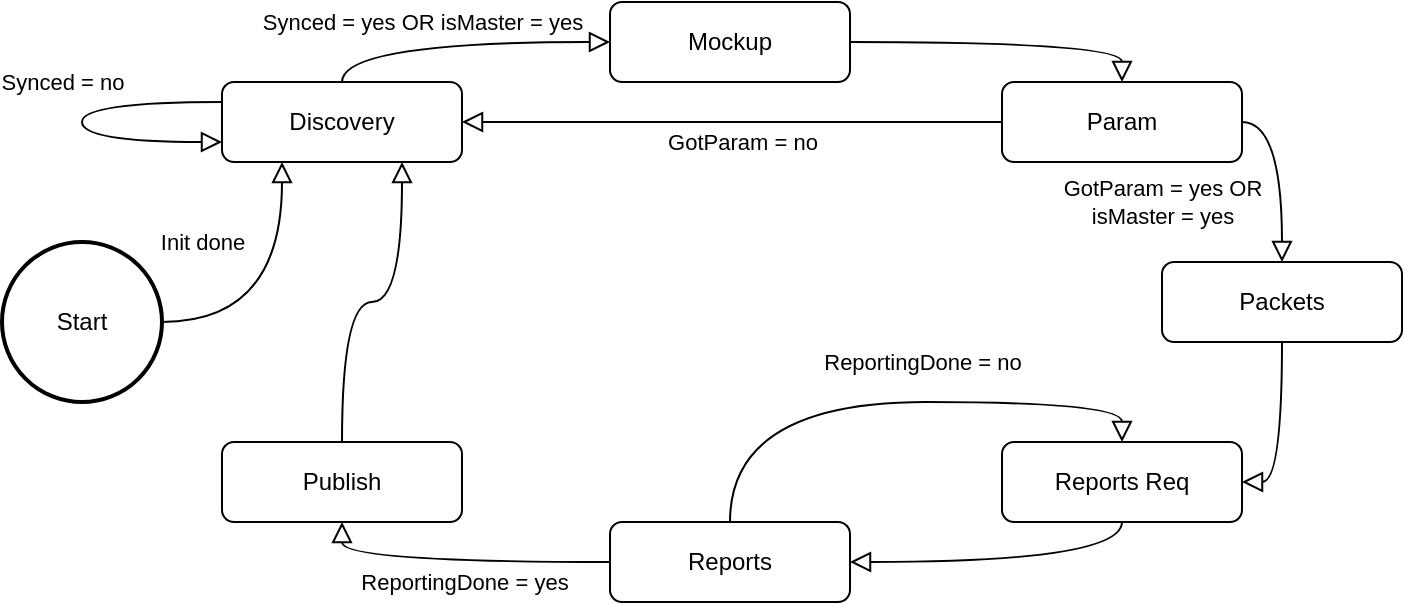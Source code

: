 <mxfile version="13.5.5" type="device"><diagram id="C5RBs43oDa-KdzZeNtuy" name="Page-1"><mxGraphModel dx="1422" dy="762" grid="1" gridSize="10" guides="1" tooltips="1" connect="1" arrows="1" fold="1" page="1" pageScale="1" pageWidth="827" pageHeight="1169" math="0" shadow="0"><root><mxCell id="WIyWlLk6GJQsqaUBKTNV-0"/><mxCell id="WIyWlLk6GJQsqaUBKTNV-1" parent="WIyWlLk6GJQsqaUBKTNV-0"/><mxCell id="WIyWlLk6GJQsqaUBKTNV-2" value="Synced = yes OR isMaster = yes" style="rounded=0;html=1;jettySize=auto;orthogonalLoop=1;fontSize=11;endArrow=block;endFill=0;endSize=8;strokeWidth=1;shadow=0;labelBackgroundColor=none;edgeStyle=orthogonalEdgeStyle;exitX=0.5;exitY=0;exitDx=0;exitDy=0;entryX=0;entryY=0.5;entryDx=0;entryDy=0;curved=1;" parent="WIyWlLk6GJQsqaUBKTNV-1" source="WIyWlLk6GJQsqaUBKTNV-3" target="Z0S7SkJ7eyEyNsbAAHIH-1" edge="1"><mxGeometry x="-0.221" y="10" relative="1" as="geometry"><mxPoint x="220" y="170" as="targetPoint"/><mxPoint as="offset"/></mxGeometry></mxCell><mxCell id="WIyWlLk6GJQsqaUBKTNV-3" value="Discovery" style="rounded=1;whiteSpace=wrap;html=1;fontSize=12;glass=0;strokeWidth=1;shadow=0;" parent="WIyWlLk6GJQsqaUBKTNV-1" vertex="1"><mxGeometry x="160" y="90" width="120" height="40" as="geometry"/></mxCell><mxCell id="Z0S7SkJ7eyEyNsbAAHIH-0" value="Start" style="strokeWidth=2;html=1;shape=mxgraph.flowchart.start_2;whiteSpace=wrap;" vertex="1" parent="WIyWlLk6GJQsqaUBKTNV-1"><mxGeometry x="50" y="170" width="80" height="80" as="geometry"/></mxCell><mxCell id="Z0S7SkJ7eyEyNsbAAHIH-1" value="Mockup" style="rounded=1;whiteSpace=wrap;html=1;fontSize=12;glass=0;strokeWidth=1;shadow=0;" vertex="1" parent="WIyWlLk6GJQsqaUBKTNV-1"><mxGeometry x="354" y="50" width="120" height="40" as="geometry"/></mxCell><mxCell id="Z0S7SkJ7eyEyNsbAAHIH-4" value="Param" style="rounded=1;whiteSpace=wrap;html=1;fontSize=12;glass=0;strokeWidth=1;shadow=0;" vertex="1" parent="WIyWlLk6GJQsqaUBKTNV-1"><mxGeometry x="550" y="90" width="120" height="40" as="geometry"/></mxCell><mxCell id="Z0S7SkJ7eyEyNsbAAHIH-6" value="Packets" style="rounded=1;whiteSpace=wrap;html=1;fontSize=12;glass=0;strokeWidth=1;shadow=0;" vertex="1" parent="WIyWlLk6GJQsqaUBKTNV-1"><mxGeometry x="630" y="180" width="120" height="40" as="geometry"/></mxCell><mxCell id="Z0S7SkJ7eyEyNsbAAHIH-8" value="Reports Req" style="rounded=1;whiteSpace=wrap;html=1;fontSize=12;glass=0;strokeWidth=1;shadow=0;" vertex="1" parent="WIyWlLk6GJQsqaUBKTNV-1"><mxGeometry x="550" y="270" width="120" height="40" as="geometry"/></mxCell><mxCell id="Z0S7SkJ7eyEyNsbAAHIH-9" value="Reports" style="rounded=1;whiteSpace=wrap;html=1;fontSize=12;glass=0;strokeWidth=1;shadow=0;" vertex="1" parent="WIyWlLk6GJQsqaUBKTNV-1"><mxGeometry x="354" y="310" width="120" height="40" as="geometry"/></mxCell><mxCell id="Z0S7SkJ7eyEyNsbAAHIH-10" value="Publish" style="rounded=1;whiteSpace=wrap;html=1;fontSize=12;glass=0;strokeWidth=1;shadow=0;" vertex="1" parent="WIyWlLk6GJQsqaUBKTNV-1"><mxGeometry x="160" y="270" width="120" height="40" as="geometry"/></mxCell><mxCell id="Z0S7SkJ7eyEyNsbAAHIH-11" style="edgeStyle=orthogonalEdgeStyle;rounded=0;orthogonalLoop=1;jettySize=auto;html=1;exitX=0.5;exitY=1;exitDx=0;exitDy=0;" edge="1" parent="WIyWlLk6GJQsqaUBKTNV-1" source="Z0S7SkJ7eyEyNsbAAHIH-10" target="Z0S7SkJ7eyEyNsbAAHIH-10"><mxGeometry relative="1" as="geometry"/></mxCell><mxCell id="Z0S7SkJ7eyEyNsbAAHIH-12" value="" style="rounded=0;html=1;jettySize=auto;orthogonalLoop=1;fontSize=11;endArrow=block;endFill=0;endSize=8;strokeWidth=1;shadow=0;labelBackgroundColor=none;edgeStyle=orthogonalEdgeStyle;exitX=1;exitY=0.5;exitDx=0;exitDy=0;entryX=0.25;entryY=1;entryDx=0;entryDy=0;curved=1;exitPerimeter=0;" edge="1" parent="WIyWlLk6GJQsqaUBKTNV-1" source="Z0S7SkJ7eyEyNsbAAHIH-0" target="WIyWlLk6GJQsqaUBKTNV-3"><mxGeometry x="0.3" y="18" relative="1" as="geometry"><mxPoint x="290" y="120" as="sourcePoint"/><mxPoint x="360" y="90" as="targetPoint"/><mxPoint x="-15" y="8" as="offset"/></mxGeometry></mxCell><mxCell id="Z0S7SkJ7eyEyNsbAAHIH-13" value="Init done" style="edgeLabel;html=1;align=center;verticalAlign=middle;resizable=0;points=[];" vertex="1" connectable="0" parent="Z0S7SkJ7eyEyNsbAAHIH-12"><mxGeometry x="-0.013" y="17" relative="1" as="geometry"><mxPoint x="-23" y="-31" as="offset"/></mxGeometry></mxCell><mxCell id="Z0S7SkJ7eyEyNsbAAHIH-14" value="Synced = no" style="rounded=0;html=1;jettySize=auto;orthogonalLoop=1;fontSize=11;endArrow=block;endFill=0;endSize=8;strokeWidth=1;shadow=0;labelBackgroundColor=#ffffff;edgeStyle=orthogonalEdgeStyle;entryX=0;entryY=0.75;entryDx=0;entryDy=0;curved=1;exitX=0;exitY=0.25;exitDx=0;exitDy=0;" edge="1" parent="WIyWlLk6GJQsqaUBKTNV-1" source="WIyWlLk6GJQsqaUBKTNV-3" target="WIyWlLk6GJQsqaUBKTNV-3"><mxGeometry x="-0.125" y="-14" relative="1" as="geometry"><mxPoint x="90" y="90" as="sourcePoint"/><mxPoint x="364" y="80" as="targetPoint"/><mxPoint x="4" y="-10" as="offset"/><Array as="points"><mxPoint x="90" y="100"/><mxPoint x="90" y="120"/></Array></mxGeometry></mxCell><mxCell id="Z0S7SkJ7eyEyNsbAAHIH-15" value="" style="rounded=0;html=1;jettySize=auto;orthogonalLoop=1;fontSize=11;endArrow=block;endFill=0;endSize=8;strokeWidth=1;shadow=0;labelBackgroundColor=none;edgeStyle=orthogonalEdgeStyle;exitX=1;exitY=0.5;exitDx=0;exitDy=0;entryX=0.5;entryY=0;entryDx=0;entryDy=0;curved=1;" edge="1" parent="WIyWlLk6GJQsqaUBKTNV-1" source="Z0S7SkJ7eyEyNsbAAHIH-1" target="Z0S7SkJ7eyEyNsbAAHIH-4"><mxGeometry x="-0.221" y="10" relative="1" as="geometry"><mxPoint x="230" y="100" as="sourcePoint"/><mxPoint x="364" y="80" as="targetPoint"/><mxPoint as="offset"/></mxGeometry></mxCell><mxCell id="Z0S7SkJ7eyEyNsbAAHIH-16" value="" style="rounded=0;html=1;jettySize=auto;orthogonalLoop=1;fontSize=11;endArrow=block;endFill=0;endSize=8;strokeWidth=1;shadow=0;labelBackgroundColor=none;edgeStyle=orthogonalEdgeStyle;exitX=0;exitY=0.5;exitDx=0;exitDy=0;entryX=1;entryY=0.5;entryDx=0;entryDy=0;curved=1;" edge="1" parent="WIyWlLk6GJQsqaUBKTNV-1" source="Z0S7SkJ7eyEyNsbAAHIH-4" target="WIyWlLk6GJQsqaUBKTNV-3"><mxGeometry x="-0.221" y="10" relative="1" as="geometry"><mxPoint x="484" y="80" as="sourcePoint"/><mxPoint x="620" y="100" as="targetPoint"/><mxPoint as="offset"/></mxGeometry></mxCell><mxCell id="Z0S7SkJ7eyEyNsbAAHIH-17" value="GotParam = no" style="edgeLabel;html=1;align=center;verticalAlign=middle;resizable=0;points=[];" vertex="1" connectable="0" parent="Z0S7SkJ7eyEyNsbAAHIH-16"><mxGeometry x="-0.363" relative="1" as="geometry"><mxPoint x="-44" y="10" as="offset"/></mxGeometry></mxCell><mxCell id="Z0S7SkJ7eyEyNsbAAHIH-18" value="GotParam = yes OR &lt;br&gt;isMaster = yes" style="rounded=0;html=1;jettySize=auto;orthogonalLoop=1;fontSize=11;endArrow=block;endFill=0;endSize=8;strokeWidth=1;shadow=0;labelBackgroundColor=none;edgeStyle=orthogonalEdgeStyle;entryX=0.5;entryY=0;entryDx=0;entryDy=0;curved=1;exitX=1;exitY=0.5;exitDx=0;exitDy=0;" edge="1" parent="WIyWlLk6GJQsqaUBKTNV-1" source="Z0S7SkJ7eyEyNsbAAHIH-4" target="Z0S7SkJ7eyEyNsbAAHIH-6"><mxGeometry x="0.333" y="-60" relative="1" as="geometry"><mxPoint x="610" y="140" as="sourcePoint"/><mxPoint x="364" y="80" as="targetPoint"/><mxPoint as="offset"/></mxGeometry></mxCell><mxCell id="Z0S7SkJ7eyEyNsbAAHIH-19" value="" style="rounded=0;html=1;jettySize=auto;orthogonalLoop=1;fontSize=11;endArrow=block;endFill=0;endSize=8;strokeWidth=1;shadow=0;labelBackgroundColor=none;edgeStyle=orthogonalEdgeStyle;exitX=0.5;exitY=1;exitDx=0;exitDy=0;entryX=1;entryY=0.5;entryDx=0;entryDy=0;curved=1;" edge="1" parent="WIyWlLk6GJQsqaUBKTNV-1" source="Z0S7SkJ7eyEyNsbAAHIH-6" target="Z0S7SkJ7eyEyNsbAAHIH-8"><mxGeometry x="-0.221" y="10" relative="1" as="geometry"><mxPoint x="484" y="80" as="sourcePoint"/><mxPoint x="620" y="100" as="targetPoint"/><mxPoint as="offset"/></mxGeometry></mxCell><mxCell id="Z0S7SkJ7eyEyNsbAAHIH-20" value="" style="rounded=0;html=1;jettySize=auto;orthogonalLoop=1;fontSize=11;endArrow=block;endFill=0;endSize=8;strokeWidth=1;shadow=0;labelBackgroundColor=none;edgeStyle=orthogonalEdgeStyle;exitX=0.5;exitY=1;exitDx=0;exitDy=0;entryX=1;entryY=0.5;entryDx=0;entryDy=0;curved=1;" edge="1" parent="WIyWlLk6GJQsqaUBKTNV-1" source="Z0S7SkJ7eyEyNsbAAHIH-8" target="Z0S7SkJ7eyEyNsbAAHIH-9"><mxGeometry x="-0.221" y="10" relative="1" as="geometry"><mxPoint x="700" y="230" as="sourcePoint"/><mxPoint x="680" y="300" as="targetPoint"/><mxPoint as="offset"/></mxGeometry></mxCell><mxCell id="Z0S7SkJ7eyEyNsbAAHIH-21" value="" style="rounded=0;html=1;jettySize=auto;orthogonalLoop=1;fontSize=11;endArrow=block;endFill=0;endSize=8;strokeWidth=1;shadow=0;labelBackgroundColor=none;edgeStyle=orthogonalEdgeStyle;exitX=0.5;exitY=0;exitDx=0;exitDy=0;entryX=0.5;entryY=0;entryDx=0;entryDy=0;curved=1;" edge="1" parent="WIyWlLk6GJQsqaUBKTNV-1" source="Z0S7SkJ7eyEyNsbAAHIH-9" target="Z0S7SkJ7eyEyNsbAAHIH-8"><mxGeometry x="-0.221" y="10" relative="1" as="geometry"><mxPoint x="620" y="320" as="sourcePoint"/><mxPoint x="484" y="340" as="targetPoint"/><mxPoint as="offset"/></mxGeometry></mxCell><mxCell id="Z0S7SkJ7eyEyNsbAAHIH-22" value="ReportingDone = no" style="edgeLabel;html=1;align=center;verticalAlign=middle;resizable=0;points=[];" vertex="1" connectable="0" parent="Z0S7SkJ7eyEyNsbAAHIH-21"><mxGeometry x="0.399" y="1" relative="1" as="geometry"><mxPoint x="-37" y="-19" as="offset"/></mxGeometry></mxCell><mxCell id="Z0S7SkJ7eyEyNsbAAHIH-23" value="" style="rounded=0;html=1;jettySize=auto;orthogonalLoop=1;fontSize=11;endArrow=block;endFill=0;endSize=8;strokeWidth=1;shadow=0;labelBackgroundColor=none;edgeStyle=orthogonalEdgeStyle;exitX=0;exitY=0.5;exitDx=0;exitDy=0;entryX=0.5;entryY=1;entryDx=0;entryDy=0;curved=1;" edge="1" parent="WIyWlLk6GJQsqaUBKTNV-1" source="Z0S7SkJ7eyEyNsbAAHIH-9" target="Z0S7SkJ7eyEyNsbAAHIH-10"><mxGeometry x="-0.221" y="10" relative="1" as="geometry"><mxPoint x="424" y="320" as="sourcePoint"/><mxPoint x="620" y="280" as="targetPoint"/><mxPoint as="offset"/></mxGeometry></mxCell><mxCell id="Z0S7SkJ7eyEyNsbAAHIH-24" value="ReportingDone = yes" style="edgeLabel;html=1;align=center;verticalAlign=middle;resizable=0;points=[];" vertex="1" connectable="0" parent="Z0S7SkJ7eyEyNsbAAHIH-23"><mxGeometry x="0.399" y="1" relative="1" as="geometry"><mxPoint x="34" y="9" as="offset"/></mxGeometry></mxCell><mxCell id="Z0S7SkJ7eyEyNsbAAHIH-25" value="" style="rounded=0;html=1;jettySize=auto;orthogonalLoop=1;fontSize=11;endArrow=block;endFill=0;endSize=8;strokeWidth=1;shadow=0;labelBackgroundColor=none;edgeStyle=orthogonalEdgeStyle;exitX=0.5;exitY=0;exitDx=0;exitDy=0;curved=1;entryX=0.75;entryY=1;entryDx=0;entryDy=0;" edge="1" parent="WIyWlLk6GJQsqaUBKTNV-1" source="Z0S7SkJ7eyEyNsbAAHIH-10" target="WIyWlLk6GJQsqaUBKTNV-3"><mxGeometry x="-0.221" y="10" relative="1" as="geometry"><mxPoint x="424" y="320" as="sourcePoint"/><mxPoint x="260" y="170" as="targetPoint"/><mxPoint as="offset"/></mxGeometry></mxCell></root></mxGraphModel></diagram></mxfile>